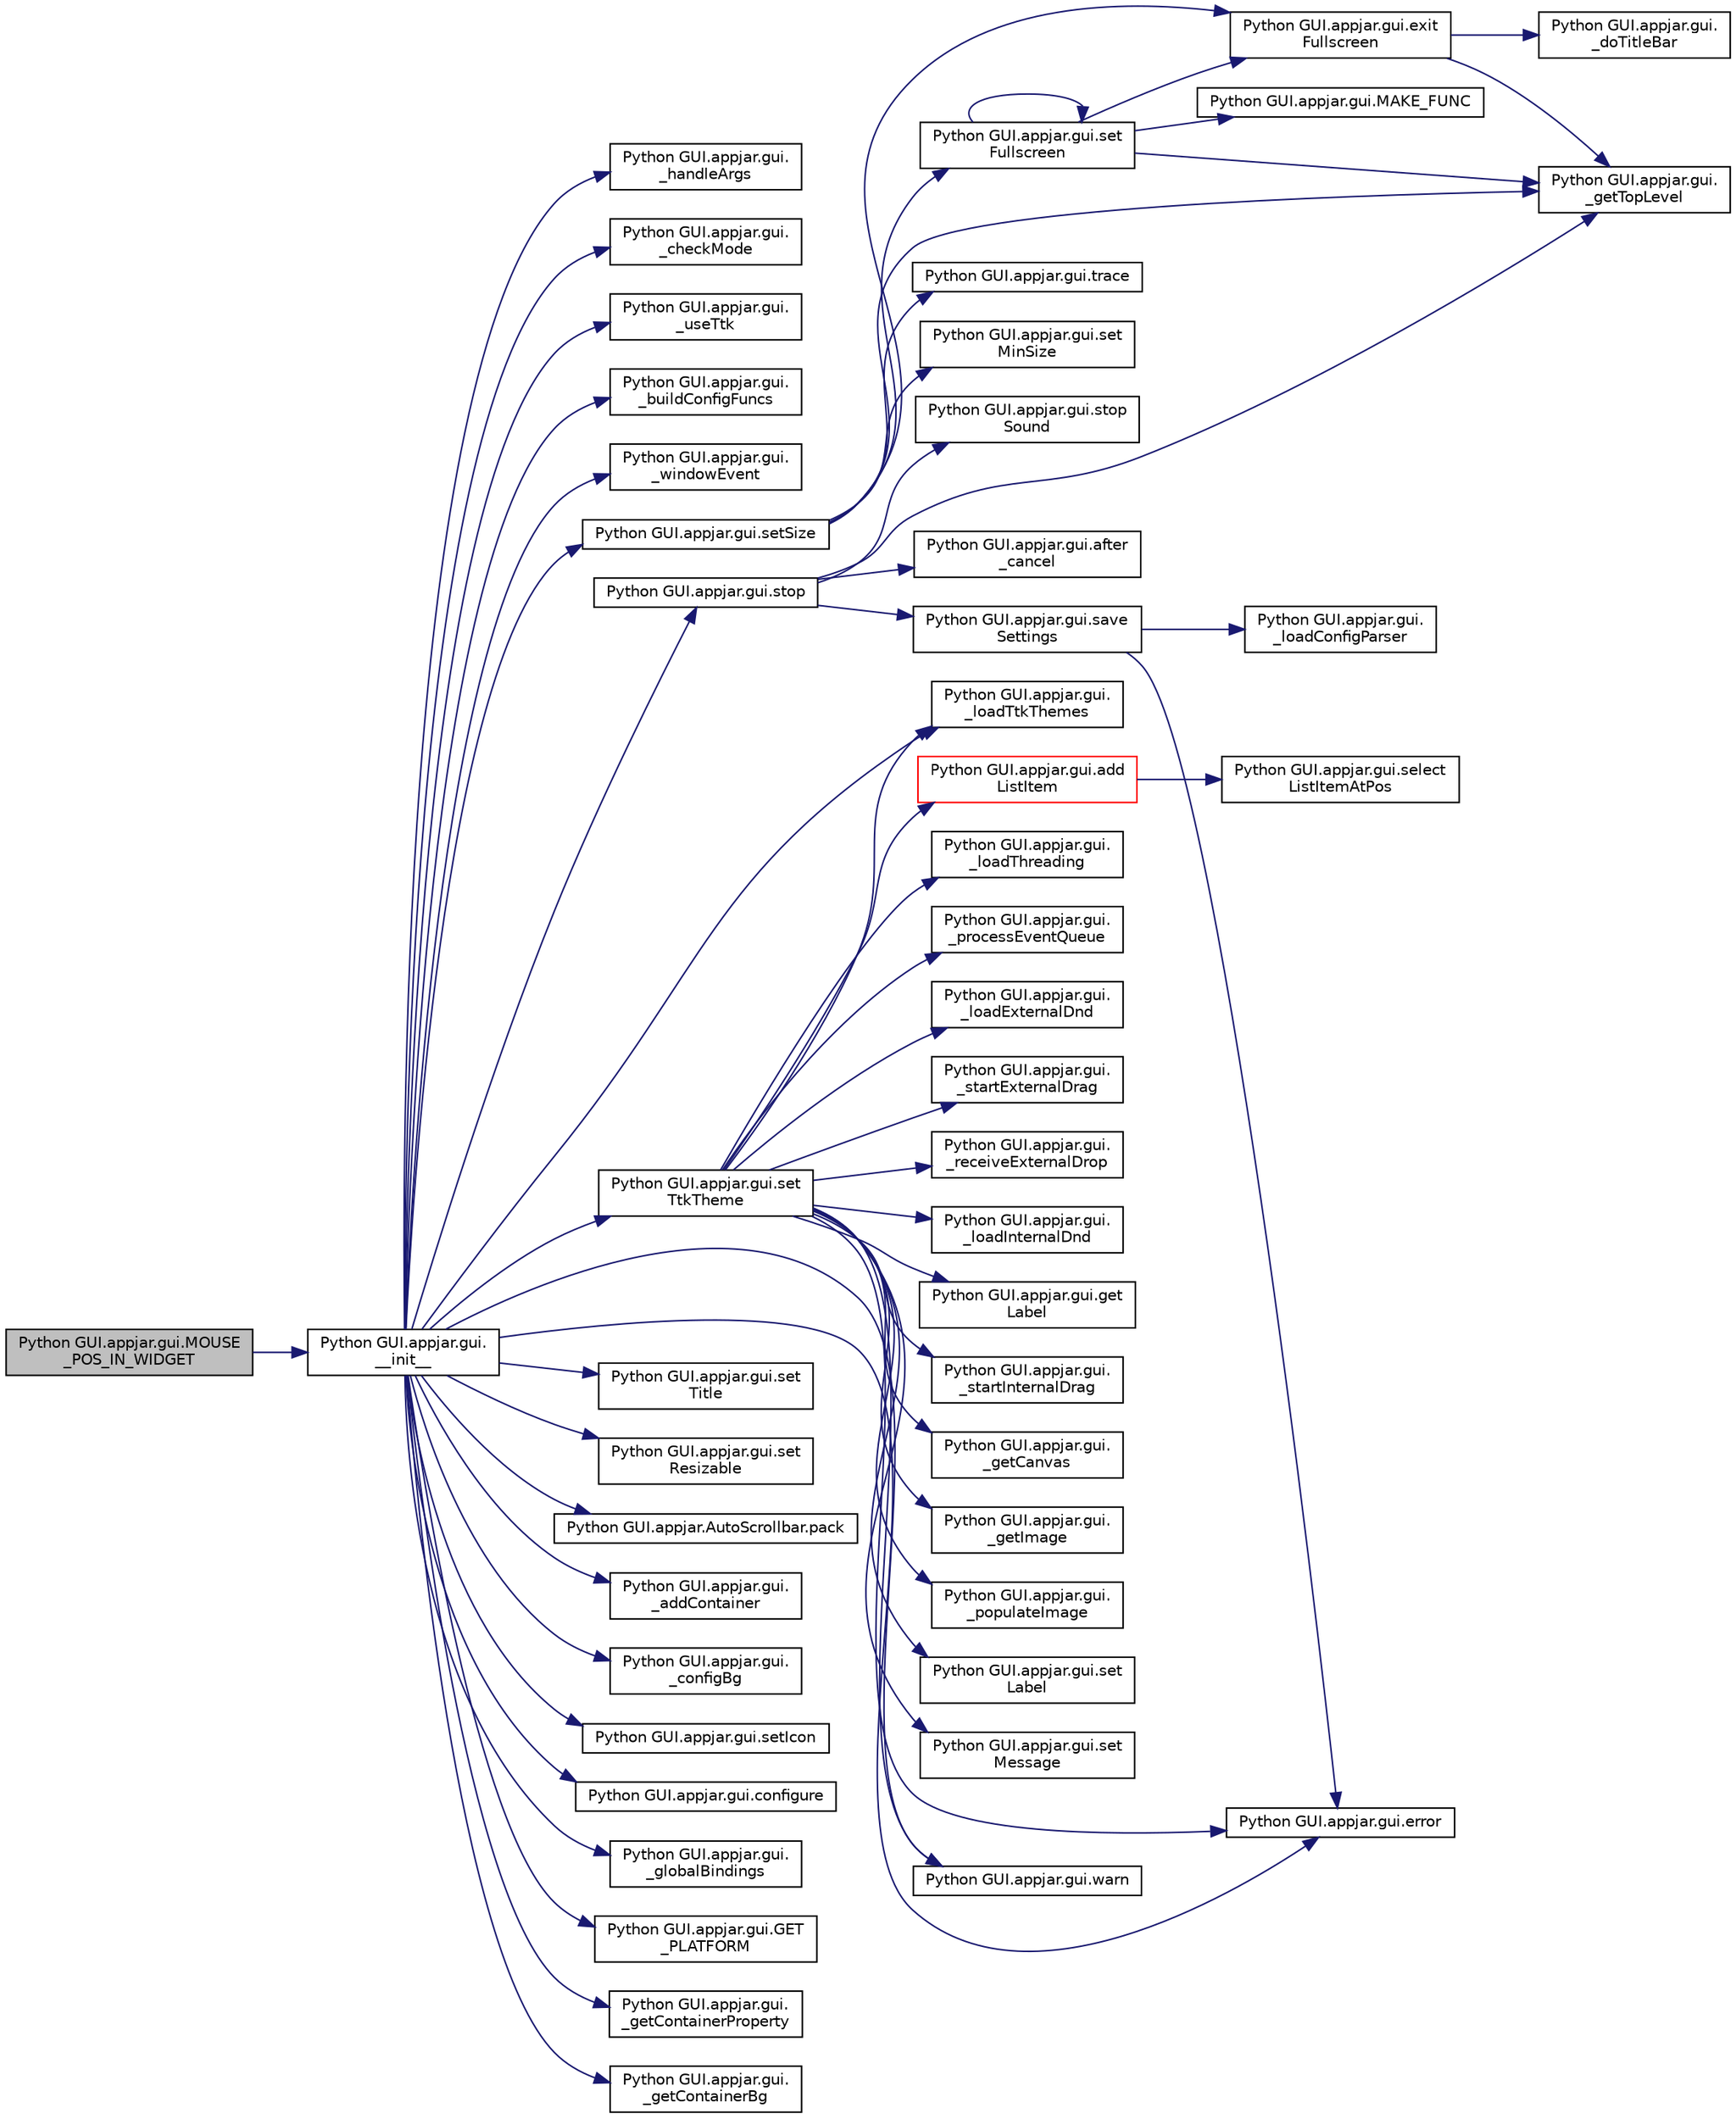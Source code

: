 digraph "Python GUI.appjar.gui.MOUSE_POS_IN_WIDGET"
{
  edge [fontname="Helvetica",fontsize="10",labelfontname="Helvetica",labelfontsize="10"];
  node [fontname="Helvetica",fontsize="10",shape=record];
  rankdir="LR";
  Node1577 [label="Python GUI.appjar.gui.MOUSE\l_POS_IN_WIDGET",height=0.2,width=0.4,color="black", fillcolor="grey75", style="filled", fontcolor="black"];
  Node1577 -> Node1578 [color="midnightblue",fontsize="10",style="solid",fontname="Helvetica"];
  Node1578 [label="Python GUI.appjar.gui.\l__init__",height=0.2,width=0.4,color="black", fillcolor="white", style="filled",URL="$class_python_01_g_u_i_1_1appjar_1_1gui.html#a72e750fb68d42cb68b0fe7779328b062",tooltip="CONSTRUCTOR - creates the GUI. "];
  Node1578 -> Node1579 [color="midnightblue",fontsize="10",style="solid",fontname="Helvetica"];
  Node1579 [label="Python GUI.appjar.gui.\l_handleArgs",height=0.2,width=0.4,color="black", fillcolor="white", style="filled",URL="$class_python_01_g_u_i_1_1appjar_1_1gui.html#a3c957176c8d16198e357a3a78093e435"];
  Node1578 -> Node1580 [color="midnightblue",fontsize="10",style="solid",fontname="Helvetica"];
  Node1580 [label="Python GUI.appjar.gui.\l_checkMode",height=0.2,width=0.4,color="black", fillcolor="white", style="filled",URL="$class_python_01_g_u_i_1_1appjar_1_1gui.html#a22dd843d100127b9c9b3f9b63fa71f44"];
  Node1578 -> Node1581 [color="midnightblue",fontsize="10",style="solid",fontname="Helvetica"];
  Node1581 [label="Python GUI.appjar.gui.\l_useTtk",height=0.2,width=0.4,color="black", fillcolor="white", style="filled",URL="$class_python_01_g_u_i_1_1appjar_1_1gui.html#a989486b89028d20b0d6b06938495caba",tooltip="TTK functions. "];
  Node1578 -> Node1582 [color="midnightblue",fontsize="10",style="solid",fontname="Helvetica"];
  Node1582 [label="Python GUI.appjar.gui.\l_buildConfigFuncs",height=0.2,width=0.4,color="black", fillcolor="white", style="filled",URL="$class_python_01_g_u_i_1_1appjar_1_1gui.html#aceddfe9e54f3642e027160072900d339"];
  Node1578 -> Node1583 [color="midnightblue",fontsize="10",style="solid",fontname="Helvetica"];
  Node1583 [label="Python GUI.appjar.gui.\l_windowEvent",height=0.2,width=0.4,color="black", fillcolor="white", style="filled",URL="$class_python_01_g_u_i_1_1appjar_1_1gui.html#a177b5fe3fbd1b215634c6e2ab9a0e3da"];
  Node1578 -> Node1584 [color="midnightblue",fontsize="10",style="solid",fontname="Helvetica"];
  Node1584 [label="Python GUI.appjar.gui.stop",height=0.2,width=0.4,color="black", fillcolor="white", style="filled",URL="$class_python_01_g_u_i_1_1appjar_1_1gui.html#a09fd0d3197efd74785125a04344eac6d"];
  Node1584 -> Node1585 [color="midnightblue",fontsize="10",style="solid",fontname="Helvetica"];
  Node1585 [label="Python GUI.appjar.gui.\l_getTopLevel",height=0.2,width=0.4,color="black", fillcolor="white", style="filled",URL="$class_python_01_g_u_i_1_1appjar_1_1gui.html#a931a365190d4c36c4de0d6e37d54bb8d"];
  Node1584 -> Node1586 [color="midnightblue",fontsize="10",style="solid",fontname="Helvetica"];
  Node1586 [label="Python GUI.appjar.gui.save\lSettings",height=0.2,width=0.4,color="black", fillcolor="white", style="filled",URL="$class_python_01_g_u_i_1_1appjar_1_1gui.html#a137411361931260f10d73b09d061d47d"];
  Node1586 -> Node1587 [color="midnightblue",fontsize="10",style="solid",fontname="Helvetica"];
  Node1587 [label="Python GUI.appjar.gui.\l_loadConfigParser",height=0.2,width=0.4,color="black", fillcolor="white", style="filled",URL="$class_python_01_g_u_i_1_1appjar_1_1gui.html#a18c798c89fa1d417d9d6c99ae51d7c80"];
  Node1586 -> Node1588 [color="midnightblue",fontsize="10",style="solid",fontname="Helvetica"];
  Node1588 [label="Python GUI.appjar.gui.error",height=0.2,width=0.4,color="black", fillcolor="white", style="filled",URL="$class_python_01_g_u_i_1_1appjar_1_1gui.html#af22f729601dae6a052666888083813af"];
  Node1584 -> Node1589 [color="midnightblue",fontsize="10",style="solid",fontname="Helvetica"];
  Node1589 [label="Python GUI.appjar.gui.after\l_cancel",height=0.2,width=0.4,color="black", fillcolor="white", style="filled",URL="$class_python_01_g_u_i_1_1appjar_1_1gui.html#aa76abbe29ba1e69540f58126aa43e127"];
  Node1584 -> Node1590 [color="midnightblue",fontsize="10",style="solid",fontname="Helvetica"];
  Node1590 [label="Python GUI.appjar.gui.stop\lSound",height=0.2,width=0.4,color="black", fillcolor="white", style="filled",URL="$class_python_01_g_u_i_1_1appjar_1_1gui.html#aa919112c54aabc700943d8739fe15acf"];
  Node1578 -> Node1591 [color="midnightblue",fontsize="10",style="solid",fontname="Helvetica"];
  Node1591 [label="Python GUI.appjar.gui.set\lTitle",height=0.2,width=0.4,color="black", fillcolor="white", style="filled",URL="$class_python_01_g_u_i_1_1appjar_1_1gui.html#a73dc1334fe52db85d5031b481b16eac2"];
  Node1578 -> Node1592 [color="midnightblue",fontsize="10",style="solid",fontname="Helvetica"];
  Node1592 [label="Python GUI.appjar.gui.setSize",height=0.2,width=0.4,color="black", fillcolor="white", style="filled",URL="$class_python_01_g_u_i_1_1appjar_1_1gui.html#afa752d5dda3f11949d4728c734e578ad",tooltip="FUNCTIONS for configuring GUI settings. "];
  Node1592 -> Node1585 [color="midnightblue",fontsize="10",style="solid",fontname="Helvetica"];
  Node1592 -> Node1593 [color="midnightblue",fontsize="10",style="solid",fontname="Helvetica"];
  Node1593 [label="Python GUI.appjar.gui.set\lFullscreen",height=0.2,width=0.4,color="black", fillcolor="white", style="filled",URL="$class_python_01_g_u_i_1_1appjar_1_1gui.html#ac2ffec41bdcd600a38e93bafdc369e55"];
  Node1593 -> Node1585 [color="midnightblue",fontsize="10",style="solid",fontname="Helvetica"];
  Node1593 -> Node1594 [color="midnightblue",fontsize="10",style="solid",fontname="Helvetica"];
  Node1594 [label="Python GUI.appjar.gui.MAKE_FUNC",height=0.2,width=0.4,color="black", fillcolor="white", style="filled",URL="$class_python_01_g_u_i_1_1appjar_1_1gui.html#a1d2c0d0a475441a8f9208204ef3227a6",tooltip="FUNCTION for managing commands. "];
  Node1593 -> Node1595 [color="midnightblue",fontsize="10",style="solid",fontname="Helvetica"];
  Node1595 [label="Python GUI.appjar.gui.exit\lFullscreen",height=0.2,width=0.4,color="black", fillcolor="white", style="filled",URL="$class_python_01_g_u_i_1_1appjar_1_1gui.html#a86eac6e52f61172ae977d450c4048733"];
  Node1595 -> Node1585 [color="midnightblue",fontsize="10",style="solid",fontname="Helvetica"];
  Node1595 -> Node1596 [color="midnightblue",fontsize="10",style="solid",fontname="Helvetica"];
  Node1596 [label="Python GUI.appjar.gui.\l_doTitleBar",height=0.2,width=0.4,color="black", fillcolor="white", style="filled",URL="$class_python_01_g_u_i_1_1appjar_1_1gui.html#aeb54c22e1ddb1a8e831d3131d6709d11"];
  Node1593 -> Node1593 [color="midnightblue",fontsize="10",style="solid",fontname="Helvetica"];
  Node1592 -> Node1597 [color="midnightblue",fontsize="10",style="solid",fontname="Helvetica"];
  Node1597 [label="Python GUI.appjar.gui.trace",height=0.2,width=0.4,color="black", fillcolor="white", style="filled",URL="$class_python_01_g_u_i_1_1appjar_1_1gui.html#a3e03bea05351523162ba28f136f1523c"];
  Node1592 -> Node1598 [color="midnightblue",fontsize="10",style="solid",fontname="Helvetica"];
  Node1598 [label="Python GUI.appjar.gui.set\lMinSize",height=0.2,width=0.4,color="black", fillcolor="white", style="filled",URL="$class_python_01_g_u_i_1_1appjar_1_1gui.html#ae14addd3d536efda511bd8a7be7be2cd"];
  Node1592 -> Node1595 [color="midnightblue",fontsize="10",style="solid",fontname="Helvetica"];
  Node1578 -> Node1599 [color="midnightblue",fontsize="10",style="solid",fontname="Helvetica"];
  Node1599 [label="Python GUI.appjar.gui.set\lResizable",height=0.2,width=0.4,color="black", fillcolor="white", style="filled",URL="$class_python_01_g_u_i_1_1appjar_1_1gui.html#acd19433fada05ecf04febd7d30e729e3"];
  Node1578 -> Node1600 [color="midnightblue",fontsize="10",style="solid",fontname="Helvetica"];
  Node1600 [label="Python GUI.appjar.AutoScrollbar.pack",height=0.2,width=0.4,color="black", fillcolor="white", style="filled",URL="$class_python_01_g_u_i_1_1appjar_1_1_auto_scrollbar.html#ae405f1654f00df41651d85c44c10d07d"];
  Node1578 -> Node1601 [color="midnightblue",fontsize="10",style="solid",fontname="Helvetica"];
  Node1601 [label="Python GUI.appjar.gui.\l_addContainer",height=0.2,width=0.4,color="black", fillcolor="white", style="filled",URL="$class_python_01_g_u_i_1_1appjar_1_1gui.html#af496c62b403df4a6fd173aa7efa815b5"];
  Node1578 -> Node1602 [color="midnightblue",fontsize="10",style="solid",fontname="Helvetica"];
  Node1602 [label="Python GUI.appjar.gui.\l_configBg",height=0.2,width=0.4,color="black", fillcolor="white", style="filled",URL="$class_python_01_g_u_i_1_1appjar_1_1gui.html#a1a2051709f7525891ff13f7c04ac7f43"];
  Node1578 -> Node1603 [color="midnightblue",fontsize="10",style="solid",fontname="Helvetica"];
  Node1603 [label="Python GUI.appjar.gui.setIcon",height=0.2,width=0.4,color="black", fillcolor="white", style="filled",URL="$class_python_01_g_u_i_1_1appjar_1_1gui.html#aadbbd1c5a5c8e98fc7995992ec53d7e7"];
  Node1578 -> Node1604 [color="midnightblue",fontsize="10",style="solid",fontname="Helvetica"];
  Node1604 [label="Python GUI.appjar.gui.set\lTtkTheme",height=0.2,width=0.4,color="black", fillcolor="white", style="filled",URL="$class_python_01_g_u_i_1_1appjar_1_1gui.html#a8a81af58d70660baa19979087d024f73"];
  Node1604 -> Node1605 [color="midnightblue",fontsize="10",style="solid",fontname="Helvetica"];
  Node1605 [label="Python GUI.appjar.gui.\l_loadTtkThemes",height=0.2,width=0.4,color="black", fillcolor="white", style="filled",URL="$class_python_01_g_u_i_1_1appjar_1_1gui.html#af7ebfdd8f977a3b51b73ab7651e7de6f"];
  Node1604 -> Node1588 [color="midnightblue",fontsize="10",style="solid",fontname="Helvetica"];
  Node1604 -> Node1606 [color="midnightblue",fontsize="10",style="solid",fontname="Helvetica"];
  Node1606 [label="Python GUI.appjar.gui.\l_loadThreading",height=0.2,width=0.4,color="black", fillcolor="white", style="filled",URL="$class_python_01_g_u_i_1_1appjar_1_1gui.html#a98e0a521a795bbc342493e84d1b157d1"];
  Node1604 -> Node1607 [color="midnightblue",fontsize="10",style="solid",fontname="Helvetica"];
  Node1607 [label="Python GUI.appjar.gui.\l_processEventQueue",height=0.2,width=0.4,color="black", fillcolor="white", style="filled",URL="$class_python_01_g_u_i_1_1appjar_1_1gui.html#a600c30fba3c08cb68e9aaffa7a33efeb"];
  Node1604 -> Node1608 [color="midnightblue",fontsize="10",style="solid",fontname="Helvetica"];
  Node1608 [label="Python GUI.appjar.gui.\l_loadExternalDnd",height=0.2,width=0.4,color="black", fillcolor="white", style="filled",URL="$class_python_01_g_u_i_1_1appjar_1_1gui.html#ac4f370059deb3ecdf82f5f4831e3b143"];
  Node1604 -> Node1609 [color="midnightblue",fontsize="10",style="solid",fontname="Helvetica"];
  Node1609 [label="Python GUI.appjar.gui.\l_startExternalDrag",height=0.2,width=0.4,color="black", fillcolor="white", style="filled",URL="$class_python_01_g_u_i_1_1appjar_1_1gui.html#ad71f6794dbcfe7bd4fb0f43d899b999b"];
  Node1604 -> Node1610 [color="midnightblue",fontsize="10",style="solid",fontname="Helvetica"];
  Node1610 [label="Python GUI.appjar.gui.\l_receiveExternalDrop",height=0.2,width=0.4,color="black", fillcolor="white", style="filled",URL="$class_python_01_g_u_i_1_1appjar_1_1gui.html#ae033787b446a1960bd10c1dd939fdfd9"];
  Node1604 -> Node1611 [color="midnightblue",fontsize="10",style="solid",fontname="Helvetica"];
  Node1611 [label="Python GUI.appjar.gui.\l_loadInternalDnd",height=0.2,width=0.4,color="black", fillcolor="white", style="filled",URL="$class_python_01_g_u_i_1_1appjar_1_1gui.html#ae2b9ceef51d511933d598e95d13001a8"];
  Node1604 -> Node1612 [color="midnightblue",fontsize="10",style="solid",fontname="Helvetica"];
  Node1612 [label="Python GUI.appjar.gui.get\lLabel",height=0.2,width=0.4,color="black", fillcolor="white", style="filled",URL="$class_python_01_g_u_i_1_1appjar_1_1gui.html#a6f8a16d7deef9fe9f44308c375f14881"];
  Node1604 -> Node1613 [color="midnightblue",fontsize="10",style="solid",fontname="Helvetica"];
  Node1613 [label="Python GUI.appjar.gui.\l_startInternalDrag",height=0.2,width=0.4,color="black", fillcolor="white", style="filled",URL="$class_python_01_g_u_i_1_1appjar_1_1gui.html#aa50e937308358d70e68b95ccd909953d"];
  Node1604 -> Node1614 [color="midnightblue",fontsize="10",style="solid",fontname="Helvetica"];
  Node1614 [label="Python GUI.appjar.gui.\l_getCanvas",height=0.2,width=0.4,color="black", fillcolor="white", style="filled",URL="$class_python_01_g_u_i_1_1appjar_1_1gui.html#a2c24ffa66133788852e5c24e7ac5aa16"];
  Node1604 -> Node1615 [color="midnightblue",fontsize="10",style="solid",fontname="Helvetica"];
  Node1615 [label="Python GUI.appjar.gui.warn",height=0.2,width=0.4,color="black", fillcolor="white", style="filled",URL="$class_python_01_g_u_i_1_1appjar_1_1gui.html#aa0a271b0b17a802e6d7b598c12bcd930"];
  Node1604 -> Node1616 [color="midnightblue",fontsize="10",style="solid",fontname="Helvetica"];
  Node1616 [label="Python GUI.appjar.gui.\l_getImage",height=0.2,width=0.4,color="black", fillcolor="white", style="filled",URL="$class_python_01_g_u_i_1_1appjar_1_1gui.html#ac0c2f9d056aac7985472c28199f36e7c"];
  Node1604 -> Node1617 [color="midnightblue",fontsize="10",style="solid",fontname="Helvetica"];
  Node1617 [label="Python GUI.appjar.gui.\l_populateImage",height=0.2,width=0.4,color="black", fillcolor="white", style="filled",URL="$class_python_01_g_u_i_1_1appjar_1_1gui.html#a588f7babe9e2e29ae7fd48a5ecb86b20"];
  Node1604 -> Node1618 [color="midnightblue",fontsize="10",style="solid",fontname="Helvetica"];
  Node1618 [label="Python GUI.appjar.gui.set\lLabel",height=0.2,width=0.4,color="black", fillcolor="white", style="filled",URL="$class_python_01_g_u_i_1_1appjar_1_1gui.html#a8ed0c5a762ab56b0f38a96e2654d0f35"];
  Node1604 -> Node1619 [color="midnightblue",fontsize="10",style="solid",fontname="Helvetica"];
  Node1619 [label="Python GUI.appjar.gui.add\lListItem",height=0.2,width=0.4,color="red", fillcolor="white", style="filled",URL="$class_python_01_g_u_i_1_1appjar_1_1gui.html#a4aed1f8de7d6ecf1c0e90842e06f6db2"];
  Node1619 -> Node1620 [color="midnightblue",fontsize="10",style="solid",fontname="Helvetica"];
  Node1620 [label="Python GUI.appjar.gui.select\lListItemAtPos",height=0.2,width=0.4,color="black", fillcolor="white", style="filled",URL="$class_python_01_g_u_i_1_1appjar_1_1gui.html#a7f4db968c9b9ebc8a63ff9e47ca12559"];
  Node1604 -> Node1627 [color="midnightblue",fontsize="10",style="solid",fontname="Helvetica"];
  Node1627 [label="Python GUI.appjar.gui.set\lMessage",height=0.2,width=0.4,color="black", fillcolor="white", style="filled",URL="$class_python_01_g_u_i_1_1appjar_1_1gui.html#a31318e0fc887494fd58afced3216b199"];
  Node1578 -> Node1628 [color="midnightblue",fontsize="10",style="solid",fontname="Helvetica"];
  Node1628 [label="Python GUI.appjar.gui.configure",height=0.2,width=0.4,color="black", fillcolor="white", style="filled",URL="$class_python_01_g_u_i_1_1appjar_1_1gui.html#a38fa10fedef2c39e77a78ea2c94db28b"];
  Node1578 -> Node1629 [color="midnightblue",fontsize="10",style="solid",fontname="Helvetica"];
  Node1629 [label="Python GUI.appjar.gui.\l_globalBindings",height=0.2,width=0.4,color="black", fillcolor="white", style="filled",URL="$class_python_01_g_u_i_1_1appjar_1_1gui.html#a5a60f8136a702ce26ba14c64a0d333ae"];
  Node1578 -> Node1630 [color="midnightblue",fontsize="10",style="solid",fontname="Helvetica"];
  Node1630 [label="Python GUI.appjar.gui.GET\l_PLATFORM",height=0.2,width=0.4,color="black", fillcolor="white", style="filled",URL="$class_python_01_g_u_i_1_1appjar_1_1gui.html#aae5e88f35fbfacc1469e9c15df93f654"];
  Node1578 -> Node1615 [color="midnightblue",fontsize="10",style="solid",fontname="Helvetica"];
  Node1578 -> Node1631 [color="midnightblue",fontsize="10",style="solid",fontname="Helvetica"];
  Node1631 [label="Python GUI.appjar.gui.\l_getContainerProperty",height=0.2,width=0.4,color="black", fillcolor="white", style="filled",URL="$class_python_01_g_u_i_1_1appjar_1_1gui.html#aa0cf90816634eb9855a518e37d864ec1"];
  Node1578 -> Node1632 [color="midnightblue",fontsize="10",style="solid",fontname="Helvetica"];
  Node1632 [label="Python GUI.appjar.gui.\l_getContainerBg",height=0.2,width=0.4,color="black", fillcolor="white", style="filled",URL="$class_python_01_g_u_i_1_1appjar_1_1gui.html#a7ca2e28f0ccf3c5e00ca64676c496afd"];
  Node1578 -> Node1605 [color="midnightblue",fontsize="10",style="solid",fontname="Helvetica"];
  Node1578 -> Node1588 [color="midnightblue",fontsize="10",style="solid",fontname="Helvetica"];
}
